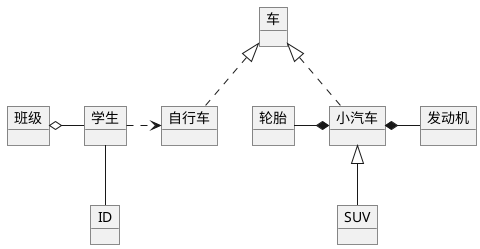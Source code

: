 @startuml main
object 车
object 小汽车
object 自行车

object 轮胎
object 发动机

object SUV

object 学生
object 班级
object ID

车 <|.. 小汽车
车 <|.. 自行车

轮胎 --right* 小汽车
发动机 --left* 小汽车

SUV --up|> 小汽车

学生 ..right> 自行车
学生 --lefto 班级
学生 -- ID
@enduml